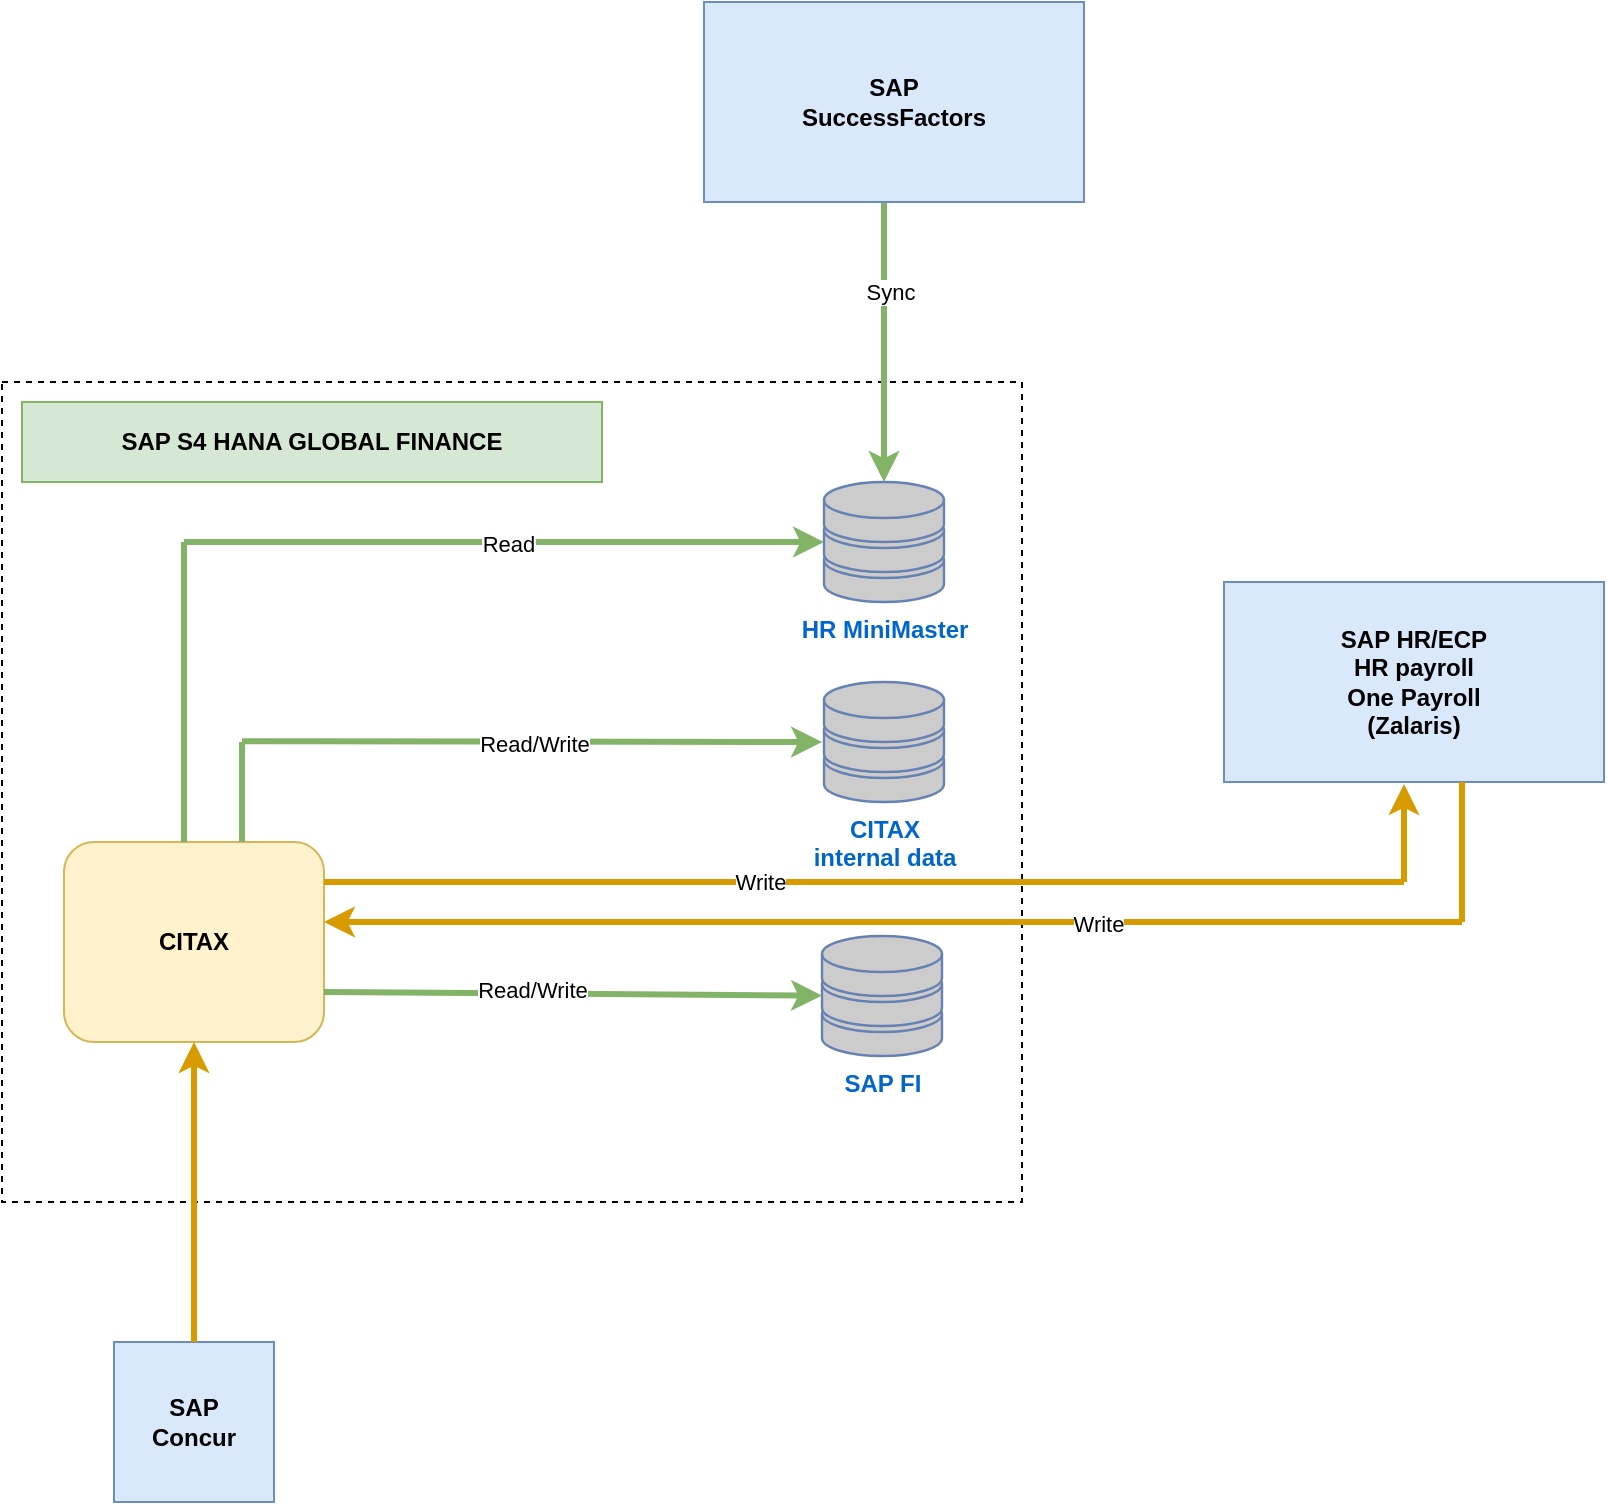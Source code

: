 <mxfile version="24.4.4" type="github">
  <diagram name="Page-1" id="zfTjI8WcwbnsPYdUN4xr">
    <mxGraphModel dx="1878" dy="1072" grid="1" gridSize="10" guides="1" tooltips="1" connect="1" arrows="1" fold="1" page="1" pageScale="1" pageWidth="850" pageHeight="1100" math="0" shadow="0">
      <root>
        <mxCell id="0" />
        <mxCell id="1" parent="0" />
        <mxCell id="ep3JryJ_v5VzPEV-v2Qk-10" value="" style="rounded=0;whiteSpace=wrap;html=1;fillColor=none;dashed=1;labelBackgroundColor=none;" vertex="1" parent="1">
          <mxGeometry x="30" y="280" width="510" height="410" as="geometry" />
        </mxCell>
        <mxCell id="ep3JryJ_v5VzPEV-v2Qk-11" value="HR MiniMaster" style="fontColor=#0066CC;verticalAlign=top;verticalLabelPosition=bottom;labelPosition=center;align=center;html=1;outlineConnect=0;fillColor=#CCCCCC;strokeColor=#6881B3;gradientColor=none;gradientDirection=north;strokeWidth=2;shape=mxgraph.networks.storage;fontStyle=1" vertex="1" parent="1">
          <mxGeometry x="441" y="330" width="60" height="60" as="geometry" />
        </mxCell>
        <mxCell id="ep3JryJ_v5VzPEV-v2Qk-14" value="&lt;span&gt;CITAX&lt;/span&gt;" style="rounded=1;whiteSpace=wrap;html=1;fillColor=#fff2cc;strokeColor=#d6b656;fontStyle=1" vertex="1" parent="1">
          <mxGeometry x="61" y="510" width="130" height="100" as="geometry" />
        </mxCell>
        <mxCell id="ep3JryJ_v5VzPEV-v2Qk-20" value="SAP FI" style="fontColor=#0066CC;verticalAlign=top;verticalLabelPosition=bottom;labelPosition=center;align=center;html=1;outlineConnect=0;fillColor=#CCCCCC;strokeColor=#6881B3;gradientColor=none;gradientDirection=north;strokeWidth=2;shape=mxgraph.networks.storage;fontStyle=1" vertex="1" parent="1">
          <mxGeometry x="440" y="557" width="60" height="60" as="geometry" />
        </mxCell>
        <mxCell id="ep3JryJ_v5VzPEV-v2Qk-25" value="" style="endArrow=classic;html=1;rounded=0;exitX=0.5;exitY=1;exitDx=0;exitDy=0;fillColor=#d5e8d4;strokeColor=#82b366;strokeWidth=3;" edge="1" parent="1" target="ep3JryJ_v5VzPEV-v2Qk-11">
          <mxGeometry width="50" height="50" relative="1" as="geometry">
            <mxPoint x="471" y="150" as="sourcePoint" />
            <mxPoint x="621" y="170" as="targetPoint" />
          </mxGeometry>
        </mxCell>
        <mxCell id="ep3JryJ_v5VzPEV-v2Qk-33" value="Sync" style="edgeLabel;html=1;align=center;verticalAlign=middle;resizable=0;points=[];" vertex="1" connectable="0" parent="ep3JryJ_v5VzPEV-v2Qk-25">
          <mxGeometry x="-0.072" y="3" relative="1" as="geometry">
            <mxPoint y="1" as="offset" />
          </mxGeometry>
        </mxCell>
        <mxCell id="ep3JryJ_v5VzPEV-v2Qk-28" value="" style="endArrow=none;html=1;rounded=0;fillColor=#d5e8d4;strokeColor=#82b366;strokeWidth=3;" edge="1" parent="1">
          <mxGeometry width="50" height="50" relative="1" as="geometry">
            <mxPoint x="121" y="510" as="sourcePoint" />
            <mxPoint x="121" y="360" as="targetPoint" />
          </mxGeometry>
        </mxCell>
        <mxCell id="ep3JryJ_v5VzPEV-v2Qk-29" value="" style="endArrow=classic;html=1;rounded=0;entryX=0;entryY=0.5;entryDx=0;entryDy=0;entryPerimeter=0;fillColor=#d5e8d4;strokeColor=#82b366;strokeWidth=3;" edge="1" parent="1" target="ep3JryJ_v5VzPEV-v2Qk-11">
          <mxGeometry width="50" height="50" relative="1" as="geometry">
            <mxPoint x="121" y="360" as="sourcePoint" />
            <mxPoint x="171" y="310" as="targetPoint" />
          </mxGeometry>
        </mxCell>
        <mxCell id="ep3JryJ_v5VzPEV-v2Qk-32" value="Read" style="edgeLabel;html=1;align=center;verticalAlign=middle;resizable=0;points=[];" vertex="1" connectable="0" parent="ep3JryJ_v5VzPEV-v2Qk-29">
          <mxGeometry x="0.008" y="-1" relative="1" as="geometry">
            <mxPoint as="offset" />
          </mxGeometry>
        </mxCell>
        <mxCell id="ep3JryJ_v5VzPEV-v2Qk-30" value="" style="endArrow=classic;html=1;rounded=0;exitX=1;exitY=0.75;exitDx=0;exitDy=0;strokeWidth=3;fillColor=#d5e8d4;strokeColor=#82b366;" edge="1" parent="1" source="ep3JryJ_v5VzPEV-v2Qk-14" target="ep3JryJ_v5VzPEV-v2Qk-20">
          <mxGeometry width="50" height="50" relative="1" as="geometry">
            <mxPoint x="191" y="550" as="sourcePoint" />
            <mxPoint x="241" y="500" as="targetPoint" />
          </mxGeometry>
        </mxCell>
        <mxCell id="ep3JryJ_v5VzPEV-v2Qk-31" value="Read/Write" style="edgeLabel;html=1;align=center;verticalAlign=middle;resizable=0;points=[];" vertex="1" connectable="0" parent="ep3JryJ_v5VzPEV-v2Qk-30">
          <mxGeometry x="-0.167" y="2" relative="1" as="geometry">
            <mxPoint as="offset" />
          </mxGeometry>
        </mxCell>
        <mxCell id="ep3JryJ_v5VzPEV-v2Qk-36" value="SAP HR/ECP&lt;div&gt;HR payroll&lt;/div&gt;&lt;div&gt;One Payroll&lt;/div&gt;&lt;div&gt;(Zalaris)&lt;/div&gt;" style="rounded=0;whiteSpace=wrap;html=1;fillColor=#dae8fc;strokeColor=#6c8ebf;fontStyle=1" vertex="1" parent="1">
          <mxGeometry x="641" y="380" width="190" height="100" as="geometry" />
        </mxCell>
        <mxCell id="ep3JryJ_v5VzPEV-v2Qk-38" value="" style="endArrow=none;html=1;rounded=0;fillColor=#ffe6cc;strokeColor=#d79b00;strokeWidth=3;" edge="1" parent="1">
          <mxGeometry width="50" height="50" relative="1" as="geometry">
            <mxPoint x="191" y="530" as="sourcePoint" />
            <mxPoint x="731" y="530" as="targetPoint" />
          </mxGeometry>
        </mxCell>
        <mxCell id="ep3JryJ_v5VzPEV-v2Qk-44" value="Write" style="edgeLabel;html=1;align=center;verticalAlign=middle;resizable=0;points=[];" vertex="1" connectable="0" parent="ep3JryJ_v5VzPEV-v2Qk-38">
          <mxGeometry x="-0.194" relative="1" as="geometry">
            <mxPoint as="offset" />
          </mxGeometry>
        </mxCell>
        <mxCell id="ep3JryJ_v5VzPEV-v2Qk-39" value="" style="endArrow=classic;html=1;rounded=0;entryX=0.5;entryY=1;entryDx=0;entryDy=0;strokeWidth=3;fillColor=#ffe6cc;strokeColor=#d79b00;" edge="1" parent="1">
          <mxGeometry width="50" height="50" relative="1" as="geometry">
            <mxPoint x="731" y="530" as="sourcePoint" />
            <mxPoint x="731" y="481" as="targetPoint" />
          </mxGeometry>
        </mxCell>
        <mxCell id="ep3JryJ_v5VzPEV-v2Qk-40" value="SAP&lt;div&gt;SuccessFactors&lt;/div&gt;" style="rounded=0;whiteSpace=wrap;html=1;fillColor=#dae8fc;strokeColor=#6c8ebf;fontStyle=1" vertex="1" parent="1">
          <mxGeometry x="381" y="90" width="190" height="100" as="geometry" />
        </mxCell>
        <mxCell id="ep3JryJ_v5VzPEV-v2Qk-41" value="CITAX&lt;div&gt;internal data&lt;/div&gt;" style="fontColor=#0066CC;verticalAlign=top;verticalLabelPosition=bottom;labelPosition=center;align=center;html=1;outlineConnect=0;fillColor=#CCCCCC;strokeColor=#6881B3;gradientColor=none;gradientDirection=north;strokeWidth=2;shape=mxgraph.networks.storage;fontStyle=1" vertex="1" parent="1">
          <mxGeometry x="441" y="430" width="60" height="60" as="geometry" />
        </mxCell>
        <mxCell id="ep3JryJ_v5VzPEV-v2Qk-42" value="SAP S4 HANA GLOBAL FINANCE" style="rounded=0;whiteSpace=wrap;html=1;fillColor=#d5e8d4;strokeColor=#82b366;fontStyle=1" vertex="1" parent="1">
          <mxGeometry x="40" y="290" width="290" height="40" as="geometry" />
        </mxCell>
        <mxCell id="ep3JryJ_v5VzPEV-v2Qk-45" value="" style="endArrow=classic;html=1;rounded=0;entryX=1;entryY=0.25;entryDx=0;entryDy=0;fillColor=#ffe6cc;strokeColor=#d79b00;strokeWidth=3;" edge="1" parent="1">
          <mxGeometry width="50" height="50" relative="1" as="geometry">
            <mxPoint x="760" y="550" as="sourcePoint" />
            <mxPoint x="191.0" y="550" as="targetPoint" />
          </mxGeometry>
        </mxCell>
        <mxCell id="ep3JryJ_v5VzPEV-v2Qk-46" value="Write" style="edgeLabel;html=1;align=center;verticalAlign=middle;resizable=0;points=[];" vertex="1" connectable="0" parent="ep3JryJ_v5VzPEV-v2Qk-45">
          <mxGeometry x="-0.36" y="1" relative="1" as="geometry">
            <mxPoint as="offset" />
          </mxGeometry>
        </mxCell>
        <mxCell id="ep3JryJ_v5VzPEV-v2Qk-49" value="" style="endArrow=none;html=1;rounded=0;fillColor=#ffe6cc;strokeColor=#d79b00;strokeWidth=3;" edge="1" parent="1">
          <mxGeometry width="50" height="50" relative="1" as="geometry">
            <mxPoint x="760" y="550" as="sourcePoint" />
            <mxPoint x="760" y="480" as="targetPoint" />
          </mxGeometry>
        </mxCell>
        <mxCell id="ep3JryJ_v5VzPEV-v2Qk-50" value="&lt;div&gt;SAP&lt;/div&gt;Concur" style="whiteSpace=wrap;html=1;aspect=fixed;fillColor=#dae8fc;strokeColor=#6c8ebf;fontStyle=1" vertex="1" parent="1">
          <mxGeometry x="86" y="760" width="80" height="80" as="geometry" />
        </mxCell>
        <mxCell id="ep3JryJ_v5VzPEV-v2Qk-51" value="" style="endArrow=classic;html=1;rounded=0;entryX=0.5;entryY=1;entryDx=0;entryDy=0;exitX=0.5;exitY=0;exitDx=0;exitDy=0;fillColor=#ffe6cc;strokeColor=#d79b00;strokeWidth=3;" edge="1" parent="1" source="ep3JryJ_v5VzPEV-v2Qk-50" target="ep3JryJ_v5VzPEV-v2Qk-14">
          <mxGeometry width="50" height="50" relative="1" as="geometry">
            <mxPoint x="120" y="760" as="sourcePoint" />
            <mxPoint x="170" y="710" as="targetPoint" />
          </mxGeometry>
        </mxCell>
        <mxCell id="ep3JryJ_v5VzPEV-v2Qk-52" value="" style="endArrow=none;html=1;rounded=0;fillColor=#d5e8d4;strokeColor=#82b366;strokeWidth=3;" edge="1" parent="1">
          <mxGeometry width="50" height="50" relative="1" as="geometry">
            <mxPoint x="150" y="510" as="sourcePoint" />
            <mxPoint x="150" y="460" as="targetPoint" />
          </mxGeometry>
        </mxCell>
        <mxCell id="ep3JryJ_v5VzPEV-v2Qk-53" value="" style="endArrow=classic;html=1;rounded=0;fillColor=#d5e8d4;strokeColor=#82b366;strokeWidth=3;" edge="1" parent="1">
          <mxGeometry width="50" height="50" relative="1" as="geometry">
            <mxPoint x="150" y="459.57" as="sourcePoint" />
            <mxPoint x="440" y="460" as="targetPoint" />
          </mxGeometry>
        </mxCell>
        <mxCell id="ep3JryJ_v5VzPEV-v2Qk-54" value="Read/Write" style="edgeLabel;html=1;align=center;verticalAlign=middle;resizable=0;points=[];" vertex="1" connectable="0" parent="ep3JryJ_v5VzPEV-v2Qk-53">
          <mxGeometry x="0.008" y="-1" relative="1" as="geometry">
            <mxPoint as="offset" />
          </mxGeometry>
        </mxCell>
      </root>
    </mxGraphModel>
  </diagram>
</mxfile>
